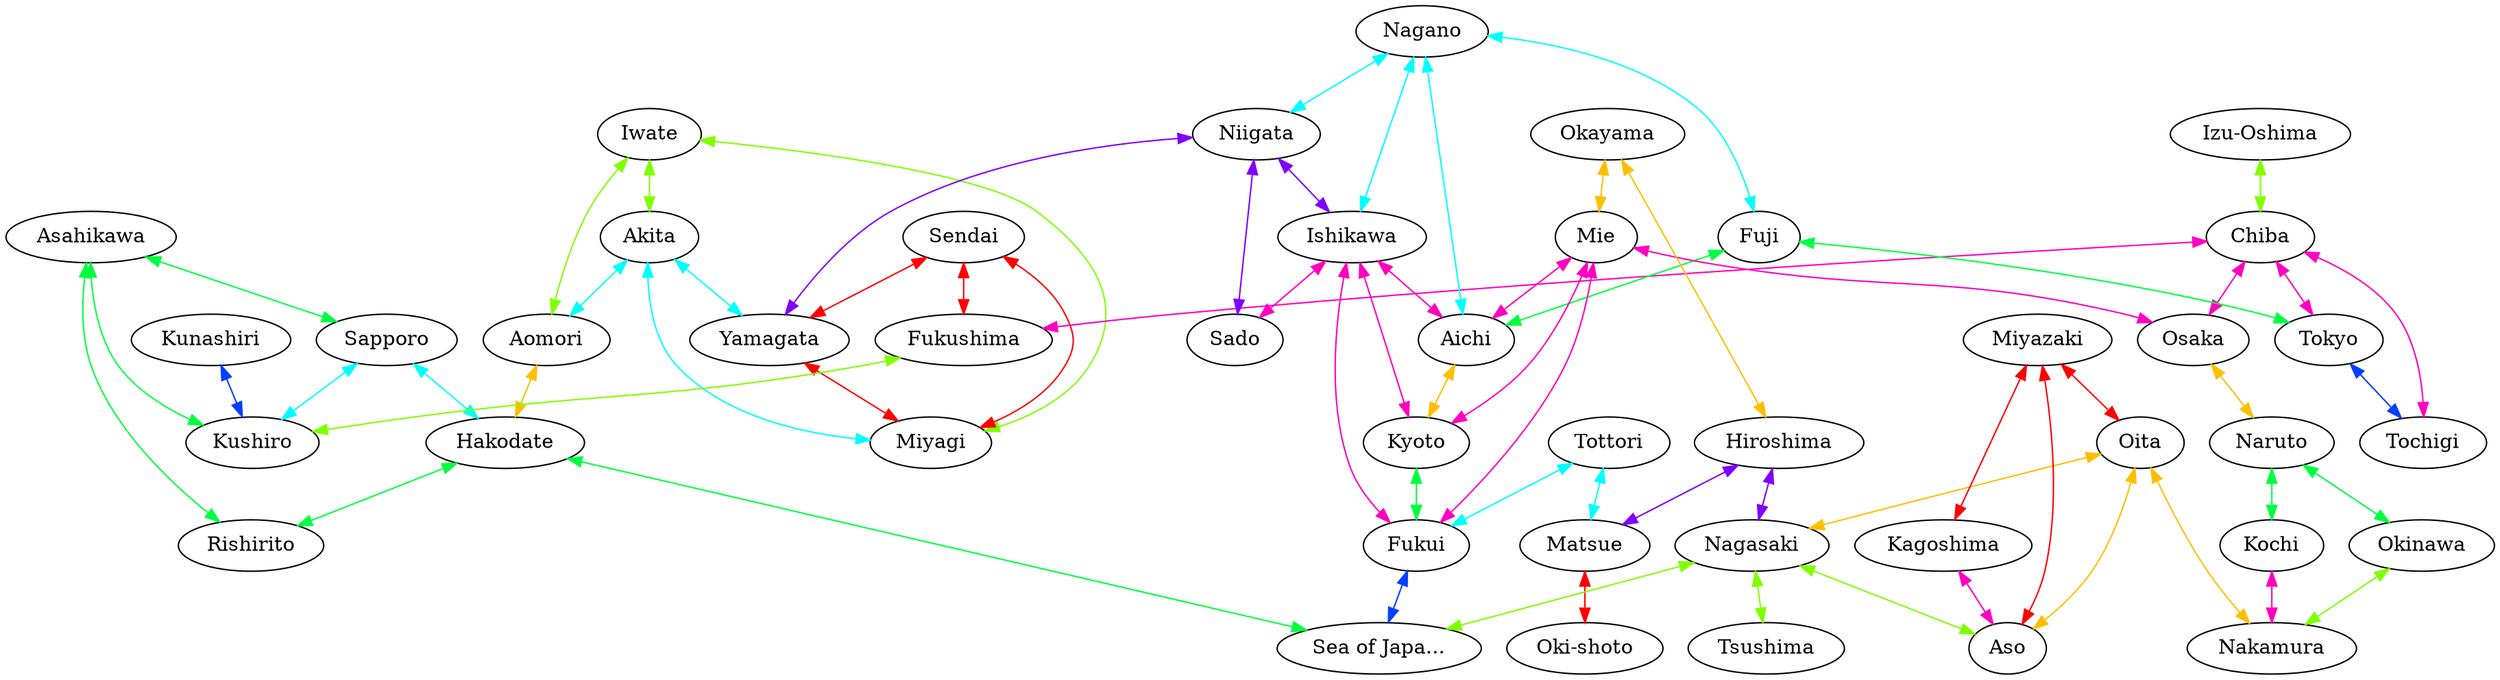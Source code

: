 graph x {
"Rishirito" [pos="4.81944444444444,-0.638888888888889",label="Rishirito"]
"Kunashiri" [pos="7.80555555555556,-0.680555555555556",label="Kunashiri"]
"Asahikawa" [pos="6.08333333333333,-0.986111111111111",label="Asahikawa"]
"Kushiro" [pos="7.06944444444444,-1.76388888888889",label="Kushiro"]
"Sapporo" [pos="6.25,-2.05555555555556",label="Sapporo"]
"Hakodate" [pos="5.44444444444444,-1.98611111111111",label="Hakodate"]
"Aomori" [pos="5.63888888888889,-3.55555555555556",label="Aomori"]
"Iwate" [pos="5.95833333333333,-3.79166666666667",label="Iwate"]
"Akita" [pos="5.43055555555556,-3.84722222222222",label="Akita"]
"Miyagi" [pos="5.875,-4.19444444444444",label="Miyagi"]
"Yamagata" [pos="5.34722222222222,-4.63888888888889",label="Yamagata"]
"Sendai" [pos="5.76388888888889,-4.65277777777778",label="Sendai"]
"Fukushima" [pos="5.63888888888889,-5.22222222222222",label="Fukushima"]
"Chiba" [pos="5.63888888888889,-6.51388888888889",label="Chiba"]
"Tochigi" [pos="5.27777777777778,-5.95833333333333",label="Tochigi"]
"Tokyo" [pos="5.09722222222222,-6.33333333333333",label="Tokyo"]
"Izu-Oshima" [pos="5.44444444444444,-7.04166666666667",label="Izu-Oshima"]
"Sado" [pos="4.44444444444444,-4.73611111111111",label="Sado"]
"Niigata" [pos="4.54166666666667,-5.44444444444444",label="Niigata"]
"Ishikawa" [pos="3.65277777777778,-5.90277777777778",label="Ishikawa"]
"Nagano" [pos="4.36111111111111,-5.80555555555556",label="Nagano"]
"Aichi" [pos="4.06944444444444,-6.27777777777778",label="Aichi"]
"Fuji" [pos="4.52777777777778,-6.54166666666667",label="Fuji"]
"Fukui" [pos="3.125,-6.01388888888889",label="Fukui"]
"Kyoto" [pos="3.55555555555556,-6.18055555555556",label="Kyoto"]
"Mie" [pos="3.52777777777778,-6.875",label="Mie"]
"Osaka" [pos="3.27777777777778,-7.33333333333333",label="Osaka"]
"Tottori" [pos="2.11111111111111,-6.30555555555556",label="Tottori"]
"Okayama" [pos="2.29166666666667,-6.77777777777778",label="Okayama"]
"Oki-shoto" [pos="2.04166666666667,-5.52777777777778",label="Oki-shoto"]
"Matsue" [pos="1.69444444444444,-6.40277777777778",label="Matsue"]
"Hiroshima" [pos="1.86111111111111,-6.84722222222222",label="Hiroshima"]
"Naruto" [pos="2.52777777777778,-7.22222222222222",label="Naruto"]
"Kochi" [pos="2.02777777777778,-7.26388888888889",label="Kochi"]
"Nakamura" [pos="1.76388888888889,-7.66666666666667",label="Nakamura"]
"Okinawa" [pos="2.43055555555556,-8.34722222222222",label="Okinawa"]
"Tsushima" [pos="0.513888888888889,-6.41666666666667",label="Tsushima"]
"Nagasaki" [pos="0.736111111111111,-7.11111111111111",label="Nagasaki"]
"Oita" [pos="1.18055555555556,-7.66666666666667",label="Oita"]
"Aso" [pos="0.763888888888889,-7.56944444444444",label="Aso"]
"Miyazaki" [pos="1.02777777777778,-8.01388888888889",label="Miyazaki"]
"Kagoshima" [pos="0.527777777777778,-8.125",label="Kagoshima"]
"Sea of Japan" [pos="3.36111111111111,-4.30555555555556",label="Sea of Japa..."]
"Okayama" -- "Hiroshima" [dir="both",color="0.125,1,1"]
"Okayama" -- "Mie" [dir="both",color="0.125,1,1"]
"Izu-Oshima" -- "Chiba" [dir="both",color="0.25,1,1"]
"Asahikawa" -- "Kushiro" [dir="both",color="0.375,1,1"]
"Asahikawa" -- "Sapporo" [dir="both",color="0.375,1,1"]
"Asahikawa" -- "Rishirito" [dir="both",color="0.375,1,1"]
"Nagano" -- "Fuji" [dir="both",color="0.5,1,1"]
"Nagano" -- "Niigata" [dir="both",color="0.5,1,1"]
"Nagano" -- "Ishikawa" [dir="both",color="0.5,1,1"]
"Nagano" -- "Aichi" [dir="both",color="0.5,1,1"]
"Kunashiri" -- "Kushiro" [dir="both",color="0.625,1,1"]
"Hiroshima" -- "Nagasaki" [dir="both",color="0.75,1,1"]
"Hiroshima" -- "Matsue" [dir="both",color="0.75,1,1"]
"Chiba" -- "Fukushima" [dir="both",color="0.875,1,1"]
"Chiba" -- "Osaka" [dir="both",color="0.875,1,1"]
"Chiba" -- "Tokyo" [dir="both",color="0.875,1,1"]
"Chiba" -- "Tochigi" [dir="both",color="0.875,1,1"]
"Miyazaki" -- "Aso" [dir="both",color="1,1,1"]
"Miyazaki" -- "Oita" [dir="both",color="1,1,1"]
"Miyazaki" -- "Kagoshima" [dir="both",color="1,1,1"]
"Oita" -- "Nagasaki" [dir="both",color="0.125,1,1"]
"Oita" -- "Nakamura" [dir="both",color="0.125,1,1"]
"Oita" -- "Aso" [dir="both",color="0.125,1,1"]
"Nagasaki" -- "Aso" [dir="both",color="0.25,1,1"]
"Nagasaki" -- "Tsushima" [dir="both",color="0.25,1,1"]
"Nagasaki" -- "Sea of Japan" [dir="both",color="0.25,1,1"]
"Fuji" -- "Tokyo" [dir="both",color="0.375,1,1"]
"Fuji" -- "Aichi" [dir="both",color="0.375,1,1"]
"Tottori" -- "Fukui" [dir="both",color="0.5,1,1"]
"Tottori" -- "Matsue" [dir="both",color="0.5,1,1"]
"Tokyo" -- "Tochigi" [dir="both",color="0.625,1,1"]
"Mie" -- "Osaka" [dir="both",color="0.875,1,1"]
"Mie" -- "Kyoto" [dir="both",color="0.875,1,1"]
"Mie" -- "Fukui" [dir="both",color="0.875,1,1"]
"Mie" -- "Aichi" [dir="both",color="0.875,1,1"]
"Matsue" -- "Oki-shoto" [dir="both",color="1,1,1"]
"Osaka" -- "Naruto" [dir="both",color="0.125,1,1"]
"Iwate" -- "Aomori" [dir="both",color="0.25,1,1"]
"Iwate" -- "Akita" [dir="both",color="0.25,1,1"]
"Iwate" -- "Miyagi" [dir="both",color="0.25,1,1"]
"Naruto" -- "Okinawa" [dir="both",color="0.375,1,1"]
"Naruto" -- "Kochi" [dir="both",color="0.375,1,1"]
"Sapporo" -- "Kushiro" [dir="both",color="0.5,1,1"]
"Sapporo" -- "Hakodate" [dir="both",color="0.5,1,1"]
"Niigata" -- "Yamagata" [dir="both",color="0.75,1,1"]
"Niigata" -- "Sado" [dir="both",color="0.75,1,1"]
"Niigata" -- "Ishikawa" [dir="both",color="0.75,1,1"]
"Ishikawa" -- "Kyoto" [dir="both",color="0.875,1,1"]
"Ishikawa" -- "Fukui" [dir="both",color="0.875,1,1"]
"Ishikawa" -- "Sado" [dir="both",color="0.875,1,1"]
"Ishikawa" -- "Aichi" [dir="both",color="0.875,1,1"]
"Sendai" -- "Fukushima" [dir="both",color="1,1,1"]
"Sendai" -- "Yamagata" [dir="both",color="1,1,1"]
"Sendai" -- "Miyagi" [dir="both",color="1,1,1"]
"Aichi" -- "Kyoto" [dir="both",color="0.125,1,1"]
"Fukushima" -- "Kushiro" [dir="both",color="0.25,1,1"]
"Kyoto" -- "Fukui" [dir="both",color="0.375,1,1"]
"Akita" -- "Yamagata" [dir="both",color="0.5,1,1"]
"Akita" -- "Aomori" [dir="both",color="0.5,1,1"]
"Akita" -- "Miyagi" [dir="both",color="0.5,1,1"]
"Fukui" -- "Sea of Japan" [dir="both",color="0.625,1,1"]
"Kagoshima" -- "Aso" [dir="both",color="0.875,1,1"]
"Yamagata" -- "Miyagi" [dir="both",color="1,1,1"]
"Aomori" -- "Hakodate" [dir="both",color="0.125,1,1"]
"Okinawa" -- "Nakamura" [dir="both",color="0.25,1,1"]
"Hakodate" -- "Rishirito" [dir="both",color="0.375,1,1"]
"Hakodate" -- "Sea of Japan" [dir="both",color="0.375,1,1"]
"Kochi" -- "Nakamura" [dir="both",color="0.875,1,1"]
}
